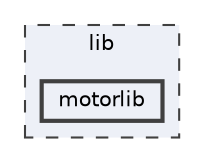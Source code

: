 digraph "lib/motorlib"
{
 // LATEX_PDF_SIZE
  bgcolor="transparent";
  edge [fontname=Helvetica,fontsize=10,labelfontname=Helvetica,labelfontsize=10];
  node [fontname=Helvetica,fontsize=10,shape=box,height=0.2,width=0.4];
  compound=true
  subgraph clusterdir_97aefd0d527b934f1d99a682da8fe6a9 {
    graph [ bgcolor="#edf0f7", pencolor="grey25", label="lib", fontname=Helvetica,fontsize=10 style="filled,dashed", URL="dir_97aefd0d527b934f1d99a682da8fe6a9.html",tooltip=""]
  dir_45daf64ac534bda8eae9ff7c9928e992 [label="motorlib", fillcolor="#edf0f7", color="grey25", style="filled,bold", URL="dir_45daf64ac534bda8eae9ff7c9928e992.html",tooltip=""];
  }
}
